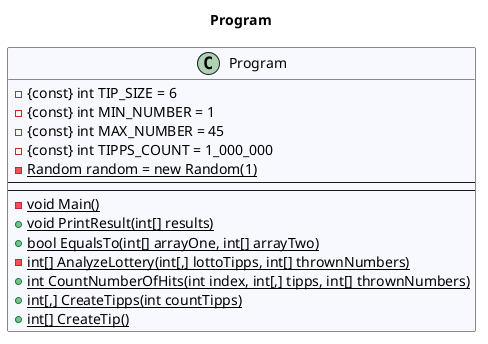@startuml Program
title Program
 class Program #GhostWhite {
- {const} int TIP_SIZE = 6
- {const} int MIN_NUMBER = 1
- {const} int MAX_NUMBER = 45
- {const} int TIPPS_COUNT = 1_000_000
- {static} Random random = new Random(1)
---
---
- {static} void Main()
+ {static} void PrintResult(int[] results)
+ {static} bool EqualsTo(int[] arrayOne, int[] arrayTwo)
- {static} int[] AnalyzeLottery(int[,] lottoTipps, int[] thrownNumbers)
+ {static} int CountNumberOfHits(int index, int[,] tipps, int[] thrownNumbers)
+ {static} int[,] CreateTipps(int countTipps)
+ {static} int[] CreateTip()
}
@enduml
